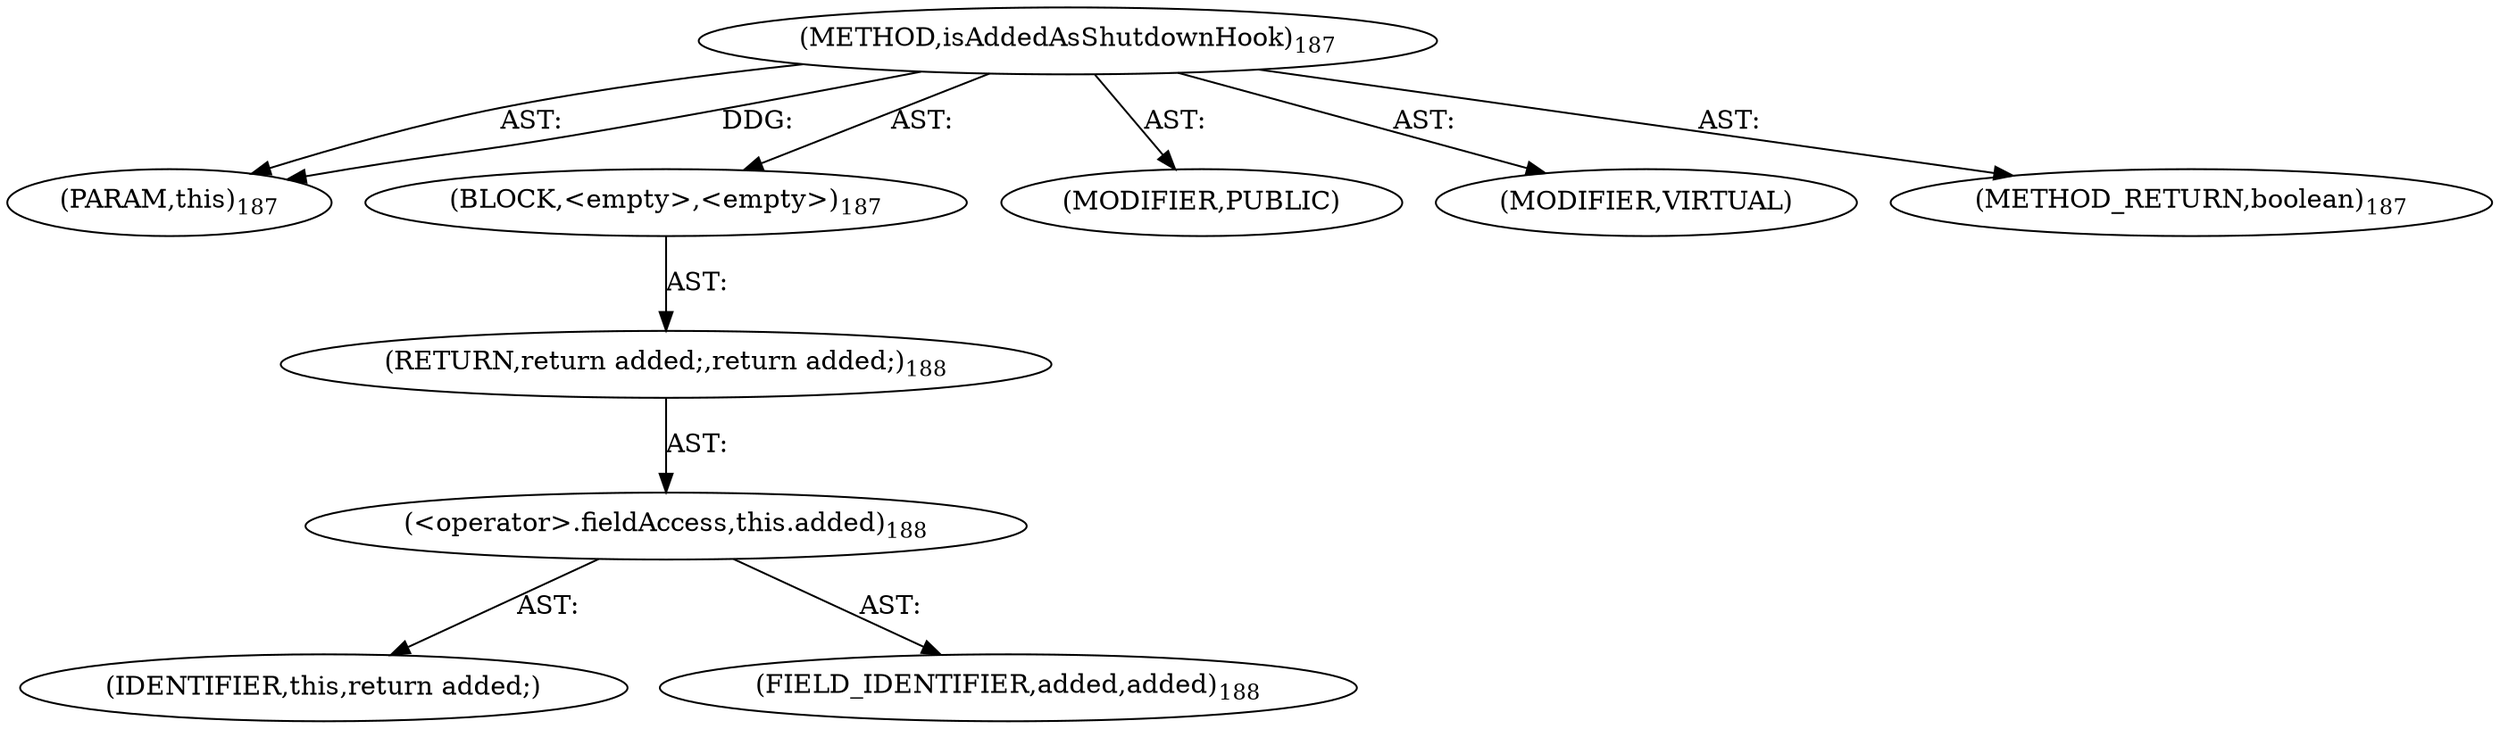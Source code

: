 digraph "isAddedAsShutdownHook" {  
"111669149702" [label = <(METHOD,isAddedAsShutdownHook)<SUB>187</SUB>> ]
"115964117002" [label = <(PARAM,this)<SUB>187</SUB>> ]
"25769803797" [label = <(BLOCK,&lt;empty&gt;,&lt;empty&gt;)<SUB>187</SUB>> ]
"146028888064" [label = <(RETURN,return added;,return added;)<SUB>188</SUB>> ]
"30064771152" [label = <(&lt;operator&gt;.fieldAccess,this.added)<SUB>188</SUB>> ]
"68719476787" [label = <(IDENTIFIER,this,return added;)> ]
"55834574877" [label = <(FIELD_IDENTIFIER,added,added)<SUB>188</SUB>> ]
"133143986195" [label = <(MODIFIER,PUBLIC)> ]
"133143986196" [label = <(MODIFIER,VIRTUAL)> ]
"128849018886" [label = <(METHOD_RETURN,boolean)<SUB>187</SUB>> ]
  "111669149702" -> "115964117002"  [ label = "AST: "] 
  "111669149702" -> "25769803797"  [ label = "AST: "] 
  "111669149702" -> "133143986195"  [ label = "AST: "] 
  "111669149702" -> "133143986196"  [ label = "AST: "] 
  "111669149702" -> "128849018886"  [ label = "AST: "] 
  "25769803797" -> "146028888064"  [ label = "AST: "] 
  "146028888064" -> "30064771152"  [ label = "AST: "] 
  "30064771152" -> "68719476787"  [ label = "AST: "] 
  "30064771152" -> "55834574877"  [ label = "AST: "] 
  "111669149702" -> "115964117002"  [ label = "DDG: "] 
}
